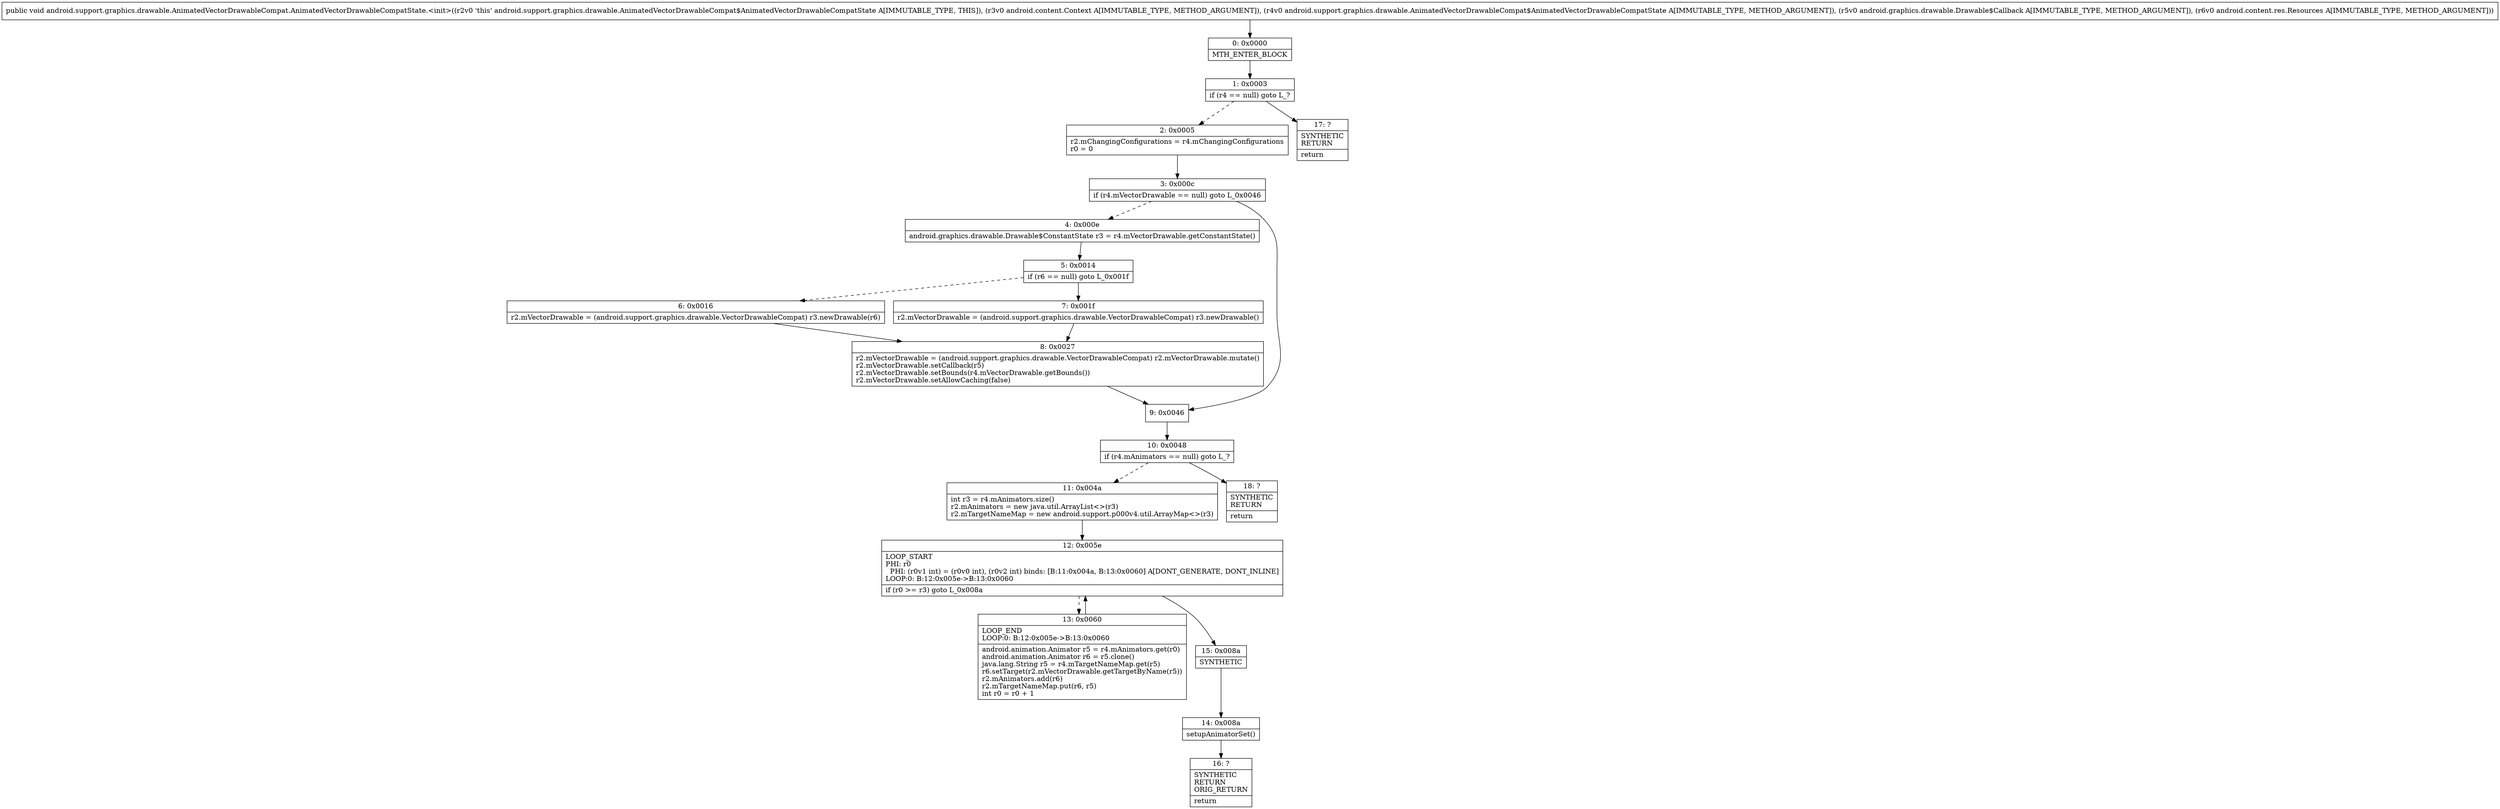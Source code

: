 digraph "CFG forandroid.support.graphics.drawable.AnimatedVectorDrawableCompat.AnimatedVectorDrawableCompatState.\<init\>(Landroid\/content\/Context;Landroid\/support\/graphics\/drawable\/AnimatedVectorDrawableCompat$AnimatedVectorDrawableCompatState;Landroid\/graphics\/drawable\/Drawable$Callback;Landroid\/content\/res\/Resources;)V" {
Node_0 [shape=record,label="{0\:\ 0x0000|MTH_ENTER_BLOCK\l}"];
Node_1 [shape=record,label="{1\:\ 0x0003|if (r4 == null) goto L_?\l}"];
Node_2 [shape=record,label="{2\:\ 0x0005|r2.mChangingConfigurations = r4.mChangingConfigurations\lr0 = 0\l}"];
Node_3 [shape=record,label="{3\:\ 0x000c|if (r4.mVectorDrawable == null) goto L_0x0046\l}"];
Node_4 [shape=record,label="{4\:\ 0x000e|android.graphics.drawable.Drawable$ConstantState r3 = r4.mVectorDrawable.getConstantState()\l}"];
Node_5 [shape=record,label="{5\:\ 0x0014|if (r6 == null) goto L_0x001f\l}"];
Node_6 [shape=record,label="{6\:\ 0x0016|r2.mVectorDrawable = (android.support.graphics.drawable.VectorDrawableCompat) r3.newDrawable(r6)\l}"];
Node_7 [shape=record,label="{7\:\ 0x001f|r2.mVectorDrawable = (android.support.graphics.drawable.VectorDrawableCompat) r3.newDrawable()\l}"];
Node_8 [shape=record,label="{8\:\ 0x0027|r2.mVectorDrawable = (android.support.graphics.drawable.VectorDrawableCompat) r2.mVectorDrawable.mutate()\lr2.mVectorDrawable.setCallback(r5)\lr2.mVectorDrawable.setBounds(r4.mVectorDrawable.getBounds())\lr2.mVectorDrawable.setAllowCaching(false)\l}"];
Node_9 [shape=record,label="{9\:\ 0x0046}"];
Node_10 [shape=record,label="{10\:\ 0x0048|if (r4.mAnimators == null) goto L_?\l}"];
Node_11 [shape=record,label="{11\:\ 0x004a|int r3 = r4.mAnimators.size()\lr2.mAnimators = new java.util.ArrayList\<\>(r3)\lr2.mTargetNameMap = new android.support.p000v4.util.ArrayMap\<\>(r3)\l}"];
Node_12 [shape=record,label="{12\:\ 0x005e|LOOP_START\lPHI: r0 \l  PHI: (r0v1 int) = (r0v0 int), (r0v2 int) binds: [B:11:0x004a, B:13:0x0060] A[DONT_GENERATE, DONT_INLINE]\lLOOP:0: B:12:0x005e\-\>B:13:0x0060\l|if (r0 \>= r3) goto L_0x008a\l}"];
Node_13 [shape=record,label="{13\:\ 0x0060|LOOP_END\lLOOP:0: B:12:0x005e\-\>B:13:0x0060\l|android.animation.Animator r5 = r4.mAnimators.get(r0)\landroid.animation.Animator r6 = r5.clone()\ljava.lang.String r5 = r4.mTargetNameMap.get(r5)\lr6.setTarget(r2.mVectorDrawable.getTargetByName(r5))\lr2.mAnimators.add(r6)\lr2.mTargetNameMap.put(r6, r5)\lint r0 = r0 + 1\l}"];
Node_14 [shape=record,label="{14\:\ 0x008a|setupAnimatorSet()\l}"];
Node_15 [shape=record,label="{15\:\ 0x008a|SYNTHETIC\l}"];
Node_16 [shape=record,label="{16\:\ ?|SYNTHETIC\lRETURN\lORIG_RETURN\l|return\l}"];
Node_17 [shape=record,label="{17\:\ ?|SYNTHETIC\lRETURN\l|return\l}"];
Node_18 [shape=record,label="{18\:\ ?|SYNTHETIC\lRETURN\l|return\l}"];
MethodNode[shape=record,label="{public void android.support.graphics.drawable.AnimatedVectorDrawableCompat.AnimatedVectorDrawableCompatState.\<init\>((r2v0 'this' android.support.graphics.drawable.AnimatedVectorDrawableCompat$AnimatedVectorDrawableCompatState A[IMMUTABLE_TYPE, THIS]), (r3v0 android.content.Context A[IMMUTABLE_TYPE, METHOD_ARGUMENT]), (r4v0 android.support.graphics.drawable.AnimatedVectorDrawableCompat$AnimatedVectorDrawableCompatState A[IMMUTABLE_TYPE, METHOD_ARGUMENT]), (r5v0 android.graphics.drawable.Drawable$Callback A[IMMUTABLE_TYPE, METHOD_ARGUMENT]), (r6v0 android.content.res.Resources A[IMMUTABLE_TYPE, METHOD_ARGUMENT])) }"];
MethodNode -> Node_0;
Node_0 -> Node_1;
Node_1 -> Node_2[style=dashed];
Node_1 -> Node_17;
Node_2 -> Node_3;
Node_3 -> Node_4[style=dashed];
Node_3 -> Node_9;
Node_4 -> Node_5;
Node_5 -> Node_6[style=dashed];
Node_5 -> Node_7;
Node_6 -> Node_8;
Node_7 -> Node_8;
Node_8 -> Node_9;
Node_9 -> Node_10;
Node_10 -> Node_11[style=dashed];
Node_10 -> Node_18;
Node_11 -> Node_12;
Node_12 -> Node_13[style=dashed];
Node_12 -> Node_15;
Node_13 -> Node_12;
Node_14 -> Node_16;
Node_15 -> Node_14;
}


